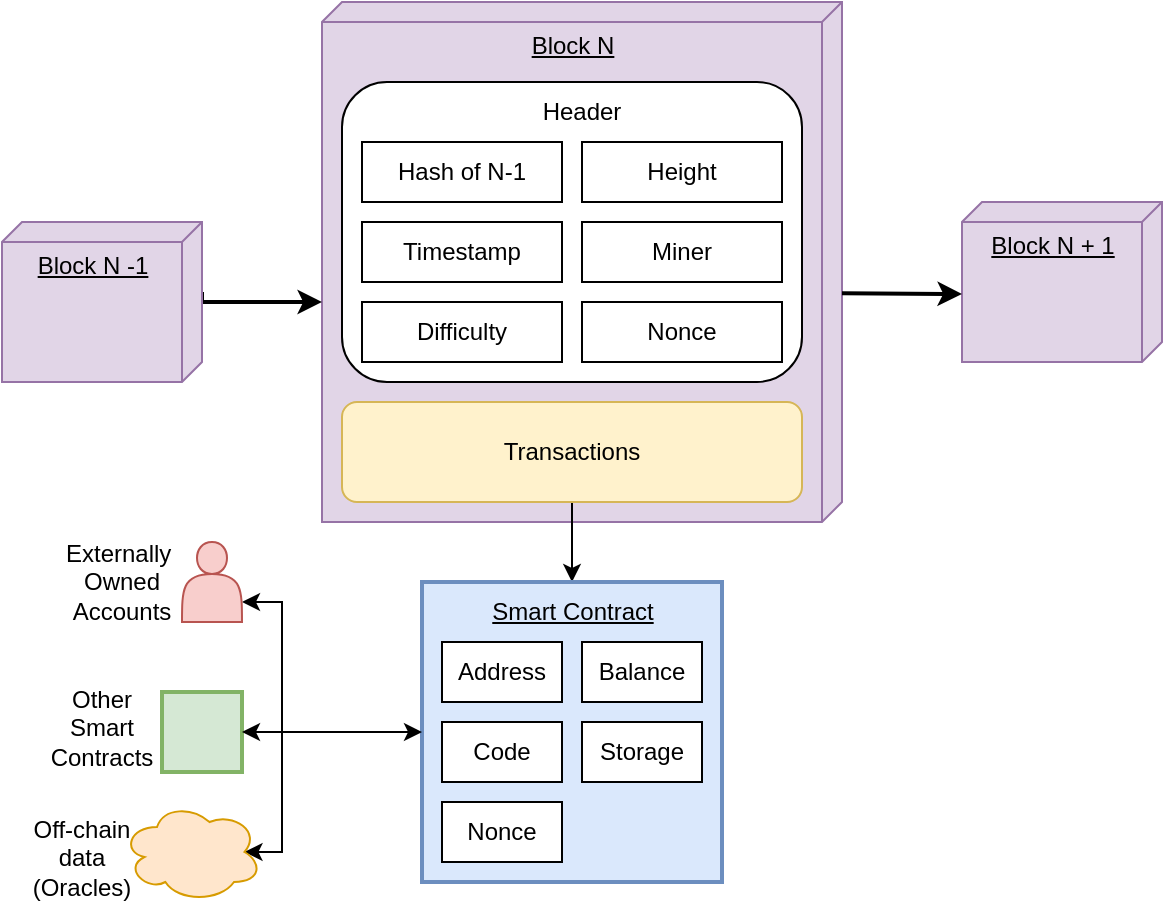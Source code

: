 <mxfile version="20.2.8" type="device"><diagram id="AP-0C2-GGZO2N4Ty3xm2" name="Page-1"><mxGraphModel dx="1426" dy="769" grid="1" gridSize="10" guides="1" tooltips="1" connect="1" arrows="1" fold="1" page="1" pageScale="1" pageWidth="827" pageHeight="1169" math="0" shadow="0"><root><mxCell id="0"/><mxCell id="1" parent="0"/><mxCell id="3nTG8vZiDczQLUZMWVkf-2" value="Block N" style="verticalAlign=top;align=center;spacingTop=8;spacingLeft=2;spacingRight=12;shape=cube;size=10;direction=south;fontStyle=4;html=1;fillColor=#e1d5e7;strokeColor=#9673a6;fillStyle=auto;" parent="1" vertex="1"><mxGeometry x="260" y="10" width="260" height="260" as="geometry"/></mxCell><mxCell id="D3XqxEnNu1Zke2iop2Cq-1" value="" style="rounded=1;whiteSpace=wrap;html=1;" parent="1" vertex="1"><mxGeometry x="270" y="50" width="230" height="150" as="geometry"/></mxCell><mxCell id="3nTG8vZiDczQLUZMWVkf-5" style="edgeStyle=orthogonalEdgeStyle;rounded=0;orthogonalLoop=1;jettySize=auto;html=1;exitX=0;exitY=0;exitDx=35;exitDy=0;exitPerimeter=0;strokeWidth=2;" parent="1" source="3nTG8vZiDczQLUZMWVkf-3" edge="1"><mxGeometry relative="1" as="geometry"><mxPoint x="260" y="160" as="targetPoint"/><Array as="points"><mxPoint x="160" y="160"/><mxPoint x="280" y="160"/></Array></mxGeometry></mxCell><mxCell id="3nTG8vZiDczQLUZMWVkf-3" value="Block N -1" style="verticalAlign=top;align=center;spacingTop=8;spacingLeft=2;spacingRight=12;shape=cube;size=10;direction=south;fontStyle=4;html=1;fillColor=#e1d5e7;strokeColor=#9673a6;" parent="1" vertex="1"><mxGeometry x="100" y="120" width="100" height="80" as="geometry"/></mxCell><mxCell id="3nTG8vZiDczQLUZMWVkf-6" value="Block N + 1" style="verticalAlign=top;align=center;spacingTop=8;spacingLeft=2;spacingRight=12;shape=cube;size=10;direction=south;fontStyle=4;html=1;fillColor=#e1d5e7;strokeColor=#9673a6;" parent="1" vertex="1"><mxGeometry x="580" y="110" width="100" height="80" as="geometry"/></mxCell><mxCell id="3nTG8vZiDczQLUZMWVkf-9" value="Hash of N-1" style="rounded=0;whiteSpace=wrap;html=1;" parent="1" vertex="1"><mxGeometry x="280" y="80" width="100" height="30" as="geometry"/></mxCell><mxCell id="3nTG8vZiDczQLUZMWVkf-17" value="Difficulty" style="rounded=0;whiteSpace=wrap;html=1;" parent="1" vertex="1"><mxGeometry x="280" y="160" width="100" height="30" as="geometry"/></mxCell><mxCell id="3nTG8vZiDczQLUZMWVkf-18" value="Timestamp" style="rounded=0;whiteSpace=wrap;html=1;" parent="1" vertex="1"><mxGeometry x="280" y="120" width="100" height="30" as="geometry"/></mxCell><mxCell id="3nTG8vZiDczQLUZMWVkf-19" value="Height" style="rounded=0;whiteSpace=wrap;html=1;" parent="1" vertex="1"><mxGeometry x="390" y="80" width="100" height="30" as="geometry"/></mxCell><mxCell id="3nTG8vZiDczQLUZMWVkf-20" value="Miner" style="rounded=0;whiteSpace=wrap;html=1;" parent="1" vertex="1"><mxGeometry x="390" y="120" width="100" height="30" as="geometry"/></mxCell><mxCell id="3nTG8vZiDczQLUZMWVkf-21" value="Nonce" style="rounded=0;whiteSpace=wrap;html=1;" parent="1" vertex="1"><mxGeometry x="390" y="160" width="100" height="30" as="geometry"/></mxCell><mxCell id="D3XqxEnNu1Zke2iop2Cq-5" style="edgeStyle=orthogonalEdgeStyle;rounded=0;orthogonalLoop=1;jettySize=auto;html=1;strokeWidth=1;" parent="1" source="3nTG8vZiDczQLUZMWVkf-22" edge="1"><mxGeometry relative="1" as="geometry"><mxPoint x="385" y="300" as="targetPoint"/></mxGeometry></mxCell><mxCell id="3nTG8vZiDczQLUZMWVkf-22" value="Transactions" style="rounded=1;whiteSpace=wrap;html=1;fillColor=#fff2cc;strokeColor=#d6b656;" parent="1" vertex="1"><mxGeometry x="270" y="210" width="230" height="50" as="geometry"/></mxCell><mxCell id="3nTG8vZiDczQLUZMWVkf-25" value="" style="whiteSpace=wrap;html=1;aspect=fixed;strokeWidth=2;fillColor=#dae8fc;strokeColor=#6c8ebf;" parent="1" vertex="1"><mxGeometry x="310" y="300" width="150" height="150" as="geometry"/></mxCell><mxCell id="3nTG8vZiDczQLUZMWVkf-29" value="Smart Contract" style="text;html=1;strokeColor=none;fillColor=none;align=center;verticalAlign=middle;whiteSpace=wrap;rounded=0;fontStyle=4" parent="1" vertex="1"><mxGeometry x="342.5" y="300" width="85" height="30" as="geometry"/></mxCell><mxCell id="3nTG8vZiDczQLUZMWVkf-30" value="Address" style="rounded=0;whiteSpace=wrap;html=1;strokeWidth=1;" parent="1" vertex="1"><mxGeometry x="320" y="330" width="60" height="30" as="geometry"/></mxCell><mxCell id="3nTG8vZiDczQLUZMWVkf-31" value="Balance" style="rounded=0;whiteSpace=wrap;html=1;strokeWidth=1;" parent="1" vertex="1"><mxGeometry x="390" y="330" width="60" height="30" as="geometry"/></mxCell><mxCell id="3nTG8vZiDczQLUZMWVkf-32" value="Code" style="rounded=0;whiteSpace=wrap;html=1;strokeWidth=1;" parent="1" vertex="1"><mxGeometry x="320" y="370" width="60" height="30" as="geometry"/></mxCell><mxCell id="3nTG8vZiDczQLUZMWVkf-33" value="Storage" style="rounded=0;whiteSpace=wrap;html=1;strokeWidth=1;" parent="1" vertex="1"><mxGeometry x="390" y="370" width="60" height="30" as="geometry"/></mxCell><mxCell id="3nTG8vZiDczQLUZMWVkf-34" value="Nonce" style="rounded=0;whiteSpace=wrap;html=1;strokeWidth=1;" parent="1" vertex="1"><mxGeometry x="320" y="410" width="60" height="30" as="geometry"/></mxCell><mxCell id="3nTG8vZiDczQLUZMWVkf-37" value="" style="endArrow=classic;startArrow=classic;html=1;rounded=0;strokeWidth=1;entryX=0;entryY=0.5;entryDx=0;entryDy=0;exitX=1;exitY=0.75;exitDx=0;exitDy=0;" parent="1" source="3nTG8vZiDczQLUZMWVkf-38" target="3nTG8vZiDczQLUZMWVkf-25" edge="1"><mxGeometry width="50" height="50" relative="1" as="geometry"><mxPoint x="240" y="375" as="sourcePoint"/><mxPoint x="300" y="350" as="targetPoint"/><Array as="points"><mxPoint x="240" y="310"/><mxPoint x="240" y="375"/></Array></mxGeometry></mxCell><mxCell id="3nTG8vZiDczQLUZMWVkf-38" value="" style="shape=actor;whiteSpace=wrap;html=1;strokeWidth=1;fillColor=#f8cecc;strokeColor=#b85450;" parent="1" vertex="1"><mxGeometry x="190" y="280" width="30" height="40" as="geometry"/></mxCell><mxCell id="3nTG8vZiDczQLUZMWVkf-39" value="Externally&amp;nbsp;&lt;br&gt;Owned&lt;br&gt;Accounts" style="text;html=1;strokeColor=none;fillColor=none;align=center;verticalAlign=middle;whiteSpace=wrap;rounded=0;" parent="1" vertex="1"><mxGeometry x="130" y="285" width="60" height="30" as="geometry"/></mxCell><mxCell id="3nTG8vZiDczQLUZMWVkf-40" value="" style="whiteSpace=wrap;html=1;aspect=fixed;strokeWidth=2;fillColor=#d5e8d4;strokeColor=#82b366;" parent="1" vertex="1"><mxGeometry x="180" y="355" width="40" height="40" as="geometry"/></mxCell><mxCell id="3nTG8vZiDczQLUZMWVkf-42" value="" style="endArrow=classic;html=1;rounded=0;strokeWidth=1;entryX=1;entryY=0.5;entryDx=0;entryDy=0;" parent="1" target="3nTG8vZiDczQLUZMWVkf-40" edge="1"><mxGeometry width="50" height="50" relative="1" as="geometry"><mxPoint x="240" y="330" as="sourcePoint"/><mxPoint x="300" y="360" as="targetPoint"/><Array as="points"><mxPoint x="240" y="310"/><mxPoint x="240" y="375"/></Array></mxGeometry></mxCell><mxCell id="3nTG8vZiDczQLUZMWVkf-43" value="Other&lt;br&gt;Smart&lt;br&gt;Contracts" style="text;html=1;strokeColor=none;fillColor=none;align=center;verticalAlign=middle;whiteSpace=wrap;rounded=0;" parent="1" vertex="1"><mxGeometry x="120" y="345" width="60" height="55" as="geometry"/></mxCell><mxCell id="3nTG8vZiDczQLUZMWVkf-44" value="" style="endArrow=classic;html=1;rounded=0;strokeWidth=1;entryX=0.875;entryY=0.5;entryDx=0;entryDy=0;entryPerimeter=0;" parent="1" target="3nTG8vZiDczQLUZMWVkf-45" edge="1"><mxGeometry width="50" height="50" relative="1" as="geometry"><mxPoint x="240" y="370" as="sourcePoint"/><mxPoint x="220" y="430" as="targetPoint"/><Array as="points"><mxPoint x="240" y="435"/></Array></mxGeometry></mxCell><mxCell id="3nTG8vZiDczQLUZMWVkf-45" value="" style="ellipse;shape=cloud;whiteSpace=wrap;html=1;strokeWidth=1;fillColor=#ffe6cc;strokeColor=#d79b00;" parent="1" vertex="1"><mxGeometry x="160" y="410" width="70" height="50" as="geometry"/></mxCell><mxCell id="3nTG8vZiDczQLUZMWVkf-46" value="Off-chain&lt;br&gt;data&lt;br&gt;(Oracles)" style="text;html=1;strokeColor=none;fillColor=none;align=center;verticalAlign=middle;whiteSpace=wrap;rounded=0;" parent="1" vertex="1"><mxGeometry x="110" y="410" width="60" height="55" as="geometry"/></mxCell><mxCell id="D3XqxEnNu1Zke2iop2Cq-2" value="Header" style="text;html=1;strokeColor=none;fillColor=none;align=center;verticalAlign=middle;whiteSpace=wrap;rounded=0;fontStyle=0" parent="1" vertex="1"><mxGeometry x="350" y="50" width="80" height="30" as="geometry"/></mxCell><mxCell id="D3XqxEnNu1Zke2iop2Cq-8" value="" style="endArrow=classic;html=1;rounded=0;strokeWidth=2;exitX=0.56;exitY=0;exitDx=0;exitDy=0;exitPerimeter=0;" parent="1" source="3nTG8vZiDczQLUZMWVkf-2" edge="1"><mxGeometry width="50" height="50" relative="1" as="geometry"><mxPoint x="530" y="180" as="sourcePoint"/><mxPoint x="580" y="156" as="targetPoint"/></mxGeometry></mxCell></root></mxGraphModel></diagram></mxfile>